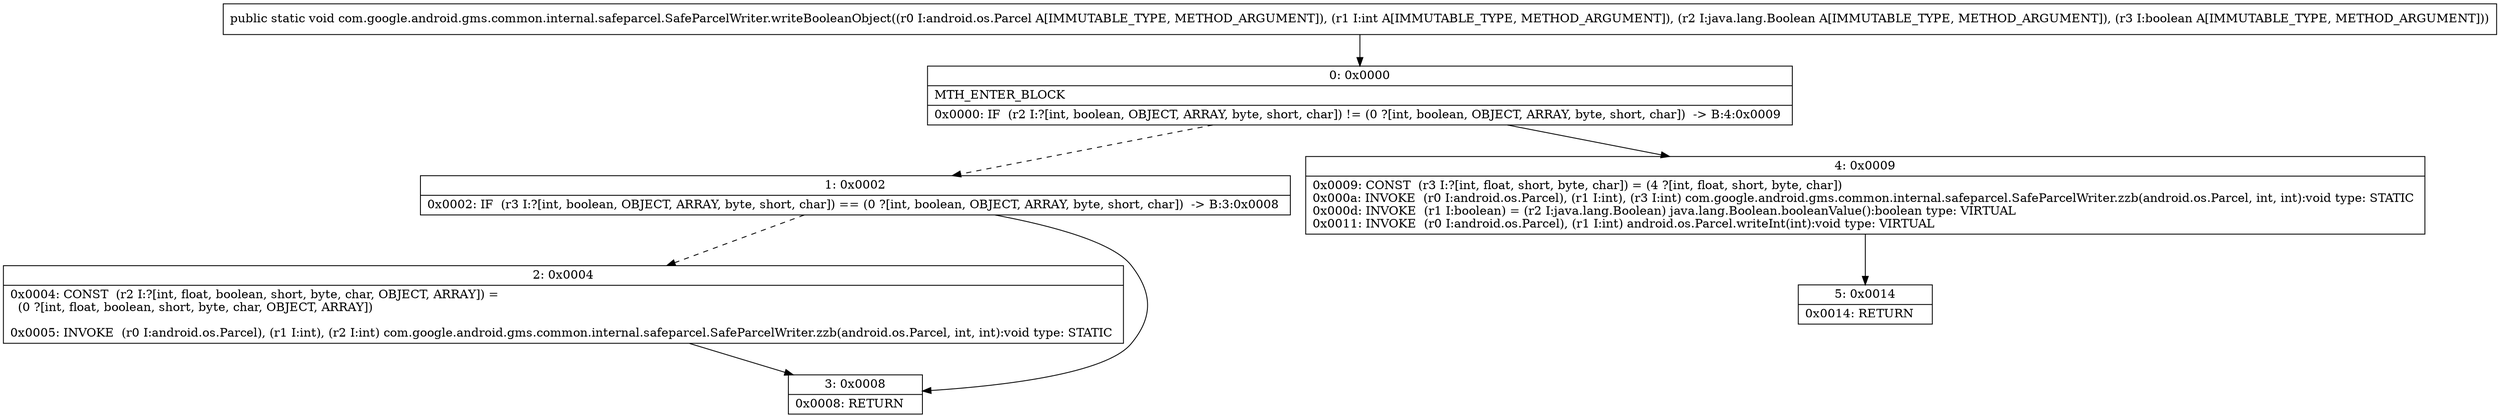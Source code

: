 digraph "CFG forcom.google.android.gms.common.internal.safeparcel.SafeParcelWriter.writeBooleanObject(Landroid\/os\/Parcel;ILjava\/lang\/Boolean;Z)V" {
Node_0 [shape=record,label="{0\:\ 0x0000|MTH_ENTER_BLOCK\l|0x0000: IF  (r2 I:?[int, boolean, OBJECT, ARRAY, byte, short, char]) != (0 ?[int, boolean, OBJECT, ARRAY, byte, short, char])  \-\> B:4:0x0009 \l}"];
Node_1 [shape=record,label="{1\:\ 0x0002|0x0002: IF  (r3 I:?[int, boolean, OBJECT, ARRAY, byte, short, char]) == (0 ?[int, boolean, OBJECT, ARRAY, byte, short, char])  \-\> B:3:0x0008 \l}"];
Node_2 [shape=record,label="{2\:\ 0x0004|0x0004: CONST  (r2 I:?[int, float, boolean, short, byte, char, OBJECT, ARRAY]) = \l  (0 ?[int, float, boolean, short, byte, char, OBJECT, ARRAY])\l \l0x0005: INVOKE  (r0 I:android.os.Parcel), (r1 I:int), (r2 I:int) com.google.android.gms.common.internal.safeparcel.SafeParcelWriter.zzb(android.os.Parcel, int, int):void type: STATIC \l}"];
Node_3 [shape=record,label="{3\:\ 0x0008|0x0008: RETURN   \l}"];
Node_4 [shape=record,label="{4\:\ 0x0009|0x0009: CONST  (r3 I:?[int, float, short, byte, char]) = (4 ?[int, float, short, byte, char]) \l0x000a: INVOKE  (r0 I:android.os.Parcel), (r1 I:int), (r3 I:int) com.google.android.gms.common.internal.safeparcel.SafeParcelWriter.zzb(android.os.Parcel, int, int):void type: STATIC \l0x000d: INVOKE  (r1 I:boolean) = (r2 I:java.lang.Boolean) java.lang.Boolean.booleanValue():boolean type: VIRTUAL \l0x0011: INVOKE  (r0 I:android.os.Parcel), (r1 I:int) android.os.Parcel.writeInt(int):void type: VIRTUAL \l}"];
Node_5 [shape=record,label="{5\:\ 0x0014|0x0014: RETURN   \l}"];
MethodNode[shape=record,label="{public static void com.google.android.gms.common.internal.safeparcel.SafeParcelWriter.writeBooleanObject((r0 I:android.os.Parcel A[IMMUTABLE_TYPE, METHOD_ARGUMENT]), (r1 I:int A[IMMUTABLE_TYPE, METHOD_ARGUMENT]), (r2 I:java.lang.Boolean A[IMMUTABLE_TYPE, METHOD_ARGUMENT]), (r3 I:boolean A[IMMUTABLE_TYPE, METHOD_ARGUMENT])) }"];
MethodNode -> Node_0;
Node_0 -> Node_1[style=dashed];
Node_0 -> Node_4;
Node_1 -> Node_2[style=dashed];
Node_1 -> Node_3;
Node_2 -> Node_3;
Node_4 -> Node_5;
}

